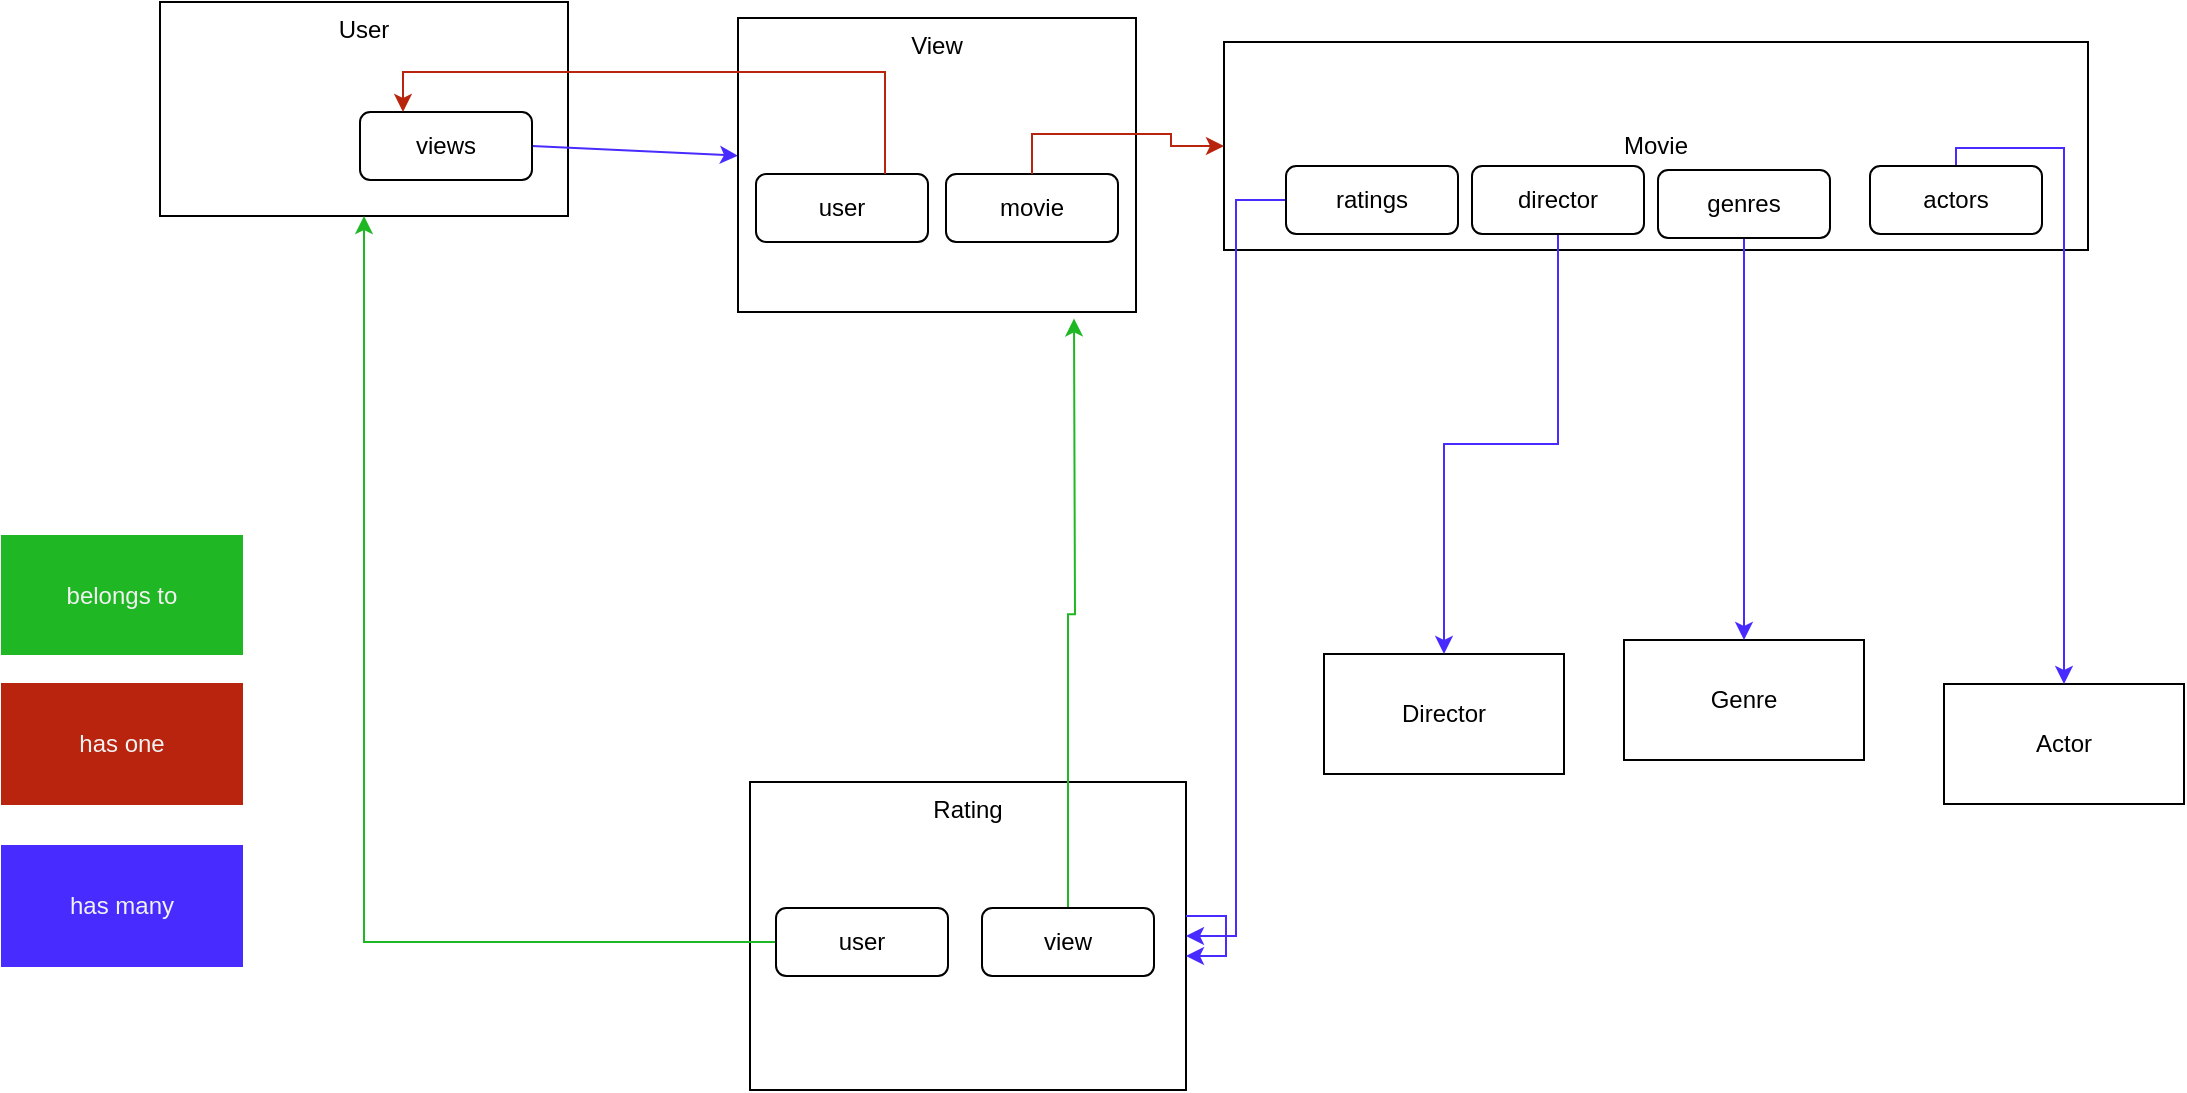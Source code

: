 <mxfile version="16.5.2" type="github"><diagram id="HRUNRSSaRLd2qoj43QYg" name="Page-1"><mxGraphModel dx="1438" dy="547" grid="0" gridSize="10" guides="1" tooltips="1" connect="1" arrows="1" fold="1" page="0" pageScale="1" pageWidth="827" pageHeight="1169" math="0" shadow="0"><root><mxCell id="0"/><mxCell id="1" parent="0"/><mxCell id="HNIL2XNpq1nPoykBcbi_-1" value="User" style="rounded=0;whiteSpace=wrap;html=1;verticalAlign=top;" vertex="1" parent="1"><mxGeometry x="-275" y="308" width="204" height="107" as="geometry"/></mxCell><mxCell id="HNIL2XNpq1nPoykBcbi_-2" value="Movie" style="rounded=0;whiteSpace=wrap;html=1;" vertex="1" parent="1"><mxGeometry x="257" y="328" width="432" height="104" as="geometry"/></mxCell><mxCell id="HNIL2XNpq1nPoykBcbi_-3" value="Genre" style="rounded=0;whiteSpace=wrap;html=1;" vertex="1" parent="1"><mxGeometry x="457" y="627" width="120" height="60" as="geometry"/></mxCell><mxCell id="HNIL2XNpq1nPoykBcbi_-4" value="Actor" style="rounded=0;whiteSpace=wrap;html=1;" vertex="1" parent="1"><mxGeometry x="617" y="649" width="120" height="60" as="geometry"/></mxCell><mxCell id="HNIL2XNpq1nPoykBcbi_-5" value="Director" style="rounded=0;whiteSpace=wrap;html=1;" vertex="1" parent="1"><mxGeometry x="307" y="634" width="120" height="60" as="geometry"/></mxCell><mxCell id="HNIL2XNpq1nPoykBcbi_-9" value="Rating" style="rounded=0;whiteSpace=wrap;html=1;horizontal=1;verticalAlign=top;" vertex="1" parent="1"><mxGeometry x="20" y="698" width="218" height="154" as="geometry"/></mxCell><mxCell id="HNIL2XNpq1nPoykBcbi_-13" value="" style="endArrow=classic;html=1;rounded=0;strokeColor=#482BFF;exitX=1;exitY=0.5;exitDx=0;exitDy=0;" edge="1" parent="1" source="HNIL2XNpq1nPoykBcbi_-15" target="HNIL2XNpq1nPoykBcbi_-11"><mxGeometry width="50" height="50" relative="1" as="geometry"><mxPoint x="63" y="574" as="sourcePoint"/><mxPoint x="113" y="524" as="targetPoint"/></mxGeometry></mxCell><mxCell id="HNIL2XNpq1nPoykBcbi_-14" value="has many" style="rounded=0;whiteSpace=wrap;html=1;strokeColor=#482BFF;fillColor=#482BFF;fontColor=#F2F2F2;" vertex="1" parent="1"><mxGeometry x="-354" y="730" width="120" height="60" as="geometry"/></mxCell><mxCell id="HNIL2XNpq1nPoykBcbi_-15" value="views" style="rounded=1;whiteSpace=wrap;html=1;" vertex="1" parent="1"><mxGeometry x="-175" y="363" width="86" height="34" as="geometry"/></mxCell><mxCell id="HNIL2XNpq1nPoykBcbi_-21" value="" style="group" vertex="1" connectable="0" parent="1"><mxGeometry x="14" y="316" width="199" height="147" as="geometry"/></mxCell><mxCell id="HNIL2XNpq1nPoykBcbi_-11" value="View" style="rounded=0;whiteSpace=wrap;html=1;verticalAlign=top;" vertex="1" parent="HNIL2XNpq1nPoykBcbi_-21"><mxGeometry width="199" height="147" as="geometry"/></mxCell><mxCell id="HNIL2XNpq1nPoykBcbi_-18" value="user" style="rounded=1;whiteSpace=wrap;html=1;" vertex="1" parent="HNIL2XNpq1nPoykBcbi_-21"><mxGeometry x="9" y="78" width="86" height="34" as="geometry"/></mxCell><mxCell id="HNIL2XNpq1nPoykBcbi_-19" value="movie" style="rounded=1;whiteSpace=wrap;html=1;" vertex="1" parent="HNIL2XNpq1nPoykBcbi_-21"><mxGeometry x="104" y="78" width="86" height="34" as="geometry"/></mxCell><mxCell id="HNIL2XNpq1nPoykBcbi_-23" value="has one" style="rounded=0;whiteSpace=wrap;html=1;strokeColor=#B8240D;fillColor=#B8240D;fontColor=#F2F2F2;" vertex="1" parent="1"><mxGeometry x="-354" y="649" width="120" height="60" as="geometry"/></mxCell><mxCell id="HNIL2XNpq1nPoykBcbi_-24" value="belongs to" style="rounded=0;whiteSpace=wrap;html=1;strokeColor=#1FB824;fillColor=#1FB824;fontColor=#F2F2F2;" vertex="1" parent="1"><mxGeometry x="-354" y="575" width="120" height="59" as="geometry"/></mxCell><mxCell id="HNIL2XNpq1nPoykBcbi_-26" style="edgeStyle=orthogonalEdgeStyle;rounded=0;orthogonalLoop=1;jettySize=auto;html=1;exitX=0.5;exitY=0;exitDx=0;exitDy=0;fontColor=#F2F2F2;strokeColor=#B8240D;" edge="1" parent="1" source="HNIL2XNpq1nPoykBcbi_-19" target="HNIL2XNpq1nPoykBcbi_-2"><mxGeometry relative="1" as="geometry"/></mxCell><mxCell id="HNIL2XNpq1nPoykBcbi_-31" style="edgeStyle=orthogonalEdgeStyle;rounded=0;orthogonalLoop=1;jettySize=auto;html=1;exitX=0.75;exitY=0;exitDx=0;exitDy=0;entryX=0.25;entryY=0;entryDx=0;entryDy=0;fontColor=#F2F2F2;strokeColor=#B8240D;" edge="1" parent="1" source="HNIL2XNpq1nPoykBcbi_-18" target="HNIL2XNpq1nPoykBcbi_-15"><mxGeometry relative="1" as="geometry"/></mxCell><mxCell id="HNIL2XNpq1nPoykBcbi_-50" style="edgeStyle=orthogonalEdgeStyle;rounded=0;orthogonalLoop=1;jettySize=auto;html=1;fontColor=#F2F2F2;strokeColor=#1FB824;" edge="1" parent="1" source="HNIL2XNpq1nPoykBcbi_-49" target="HNIL2XNpq1nPoykBcbi_-1"><mxGeometry relative="1" as="geometry"/></mxCell><mxCell id="HNIL2XNpq1nPoykBcbi_-49" value="user" style="rounded=1;whiteSpace=wrap;html=1;" vertex="1" parent="1"><mxGeometry x="33" y="761" width="86" height="34" as="geometry"/></mxCell><mxCell id="HNIL2XNpq1nPoykBcbi_-58" style="edgeStyle=orthogonalEdgeStyle;rounded=0;orthogonalLoop=1;jettySize=auto;html=1;fontColor=#F2F2F2;strokeColor=#1FB824;" edge="1" parent="1" source="HNIL2XNpq1nPoykBcbi_-57"><mxGeometry relative="1" as="geometry"><mxPoint x="182" y="466.2" as="targetPoint"/></mxGeometry></mxCell><mxCell id="HNIL2XNpq1nPoykBcbi_-57" value="view" style="rounded=1;whiteSpace=wrap;html=1;" vertex="1" parent="1"><mxGeometry x="136" y="761" width="86" height="34" as="geometry"/></mxCell><mxCell id="HNIL2XNpq1nPoykBcbi_-60" style="edgeStyle=orthogonalEdgeStyle;rounded=0;orthogonalLoop=1;jettySize=auto;html=1;entryX=1;entryY=0.5;entryDx=0;entryDy=0;fontColor=#F2F2F2;strokeColor=#482BFF;" edge="1" parent="1" source="HNIL2XNpq1nPoykBcbi_-59" target="HNIL2XNpq1nPoykBcbi_-9"><mxGeometry relative="1" as="geometry"/></mxCell><mxCell id="HNIL2XNpq1nPoykBcbi_-59" value="ratings" style="rounded=1;whiteSpace=wrap;html=1;" vertex="1" parent="1"><mxGeometry x="288" y="390" width="86" height="34" as="geometry"/></mxCell><mxCell id="HNIL2XNpq1nPoykBcbi_-63" style="edgeStyle=orthogonalEdgeStyle;rounded=0;orthogonalLoop=1;jettySize=auto;html=1;entryX=0.5;entryY=0;entryDx=0;entryDy=0;fontColor=#F2F2F2;strokeColor=#482BFF;" edge="1" parent="1" source="HNIL2XNpq1nPoykBcbi_-62" target="HNIL2XNpq1nPoykBcbi_-3"><mxGeometry relative="1" as="geometry"/></mxCell><mxCell id="HNIL2XNpq1nPoykBcbi_-62" value="genres" style="rounded=1;whiteSpace=wrap;html=1;" vertex="1" parent="1"><mxGeometry x="474" y="392" width="86" height="34" as="geometry"/></mxCell><mxCell id="HNIL2XNpq1nPoykBcbi_-65" style="edgeStyle=orthogonalEdgeStyle;rounded=0;orthogonalLoop=1;jettySize=auto;html=1;fontColor=#F2F2F2;strokeColor=#482BFF;" edge="1" parent="1" source="HNIL2XNpq1nPoykBcbi_-64" target="HNIL2XNpq1nPoykBcbi_-5"><mxGeometry relative="1" as="geometry"/></mxCell><mxCell id="HNIL2XNpq1nPoykBcbi_-64" value="director" style="rounded=1;whiteSpace=wrap;html=1;" vertex="1" parent="1"><mxGeometry x="381" y="390" width="86" height="34" as="geometry"/></mxCell><mxCell id="HNIL2XNpq1nPoykBcbi_-67" style="edgeStyle=orthogonalEdgeStyle;rounded=0;orthogonalLoop=1;jettySize=auto;html=1;exitX=0.5;exitY=1;exitDx=0;exitDy=0;fontColor=#F2F2F2;strokeColor=#482BFF;" edge="1" parent="1" source="HNIL2XNpq1nPoykBcbi_-66" target="HNIL2XNpq1nPoykBcbi_-4"><mxGeometry relative="1" as="geometry"><mxPoint x="357.2" y="221.4" as="targetPoint"/><Array as="points"><mxPoint x="623" y="381"/><mxPoint x="677" y="381"/></Array></mxGeometry></mxCell><mxCell id="HNIL2XNpq1nPoykBcbi_-66" value="actors" style="rounded=1;whiteSpace=wrap;html=1;" vertex="1" parent="1"><mxGeometry x="580" y="390" width="86" height="34" as="geometry"/></mxCell><mxCell id="HNIL2XNpq1nPoykBcbi_-68" style="edgeStyle=orthogonalEdgeStyle;rounded=0;orthogonalLoop=1;jettySize=auto;html=1;fontColor=#F2F2F2;strokeColor=#482BFF;" edge="1" parent="1" source="HNIL2XNpq1nPoykBcbi_-9" target="HNIL2XNpq1nPoykBcbi_-9"><mxGeometry relative="1" as="geometry"/></mxCell></root></mxGraphModel></diagram></mxfile>